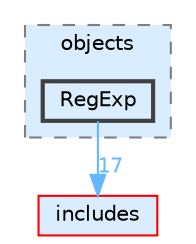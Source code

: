 digraph "lib/types/objects/RegExp"
{
 // LATEX_PDF_SIZE
  bgcolor="transparent";
  edge [fontname=Helvetica,fontsize=10,labelfontname=Helvetica,labelfontsize=10];
  node [fontname=Helvetica,fontsize=10,shape=box,height=0.2,width=0.4];
  compound=true
  subgraph clusterdir_5cf2d1decf7560474321a2736fa1e755 {
    graph [ bgcolor="#daedff", pencolor="grey50", label="objects", fontname=Helvetica,fontsize=10 style="filled,dashed", URL="dir_5cf2d1decf7560474321a2736fa1e755.html",tooltip=""]
  dir_dd8c5c3c6ae32d2506138924c005d975 [label="RegExp", fillcolor="#daedff", color="grey25", style="filled,bold", URL="dir_dd8c5c3c6ae32d2506138924c005d975.html",tooltip=""];
  }
  dir_09e761304027c904456130627fd4dcf5 [label="includes", fillcolor="#daedff", color="red", style="filled", URL="dir_09e761304027c904456130627fd4dcf5.html",tooltip=""];
  dir_dd8c5c3c6ae32d2506138924c005d975->dir_09e761304027c904456130627fd4dcf5 [headlabel="17", labeldistance=1.5 headhref="dir_000035_000019.html" href="dir_000035_000019.html" color="steelblue1" fontcolor="steelblue1"];
}
